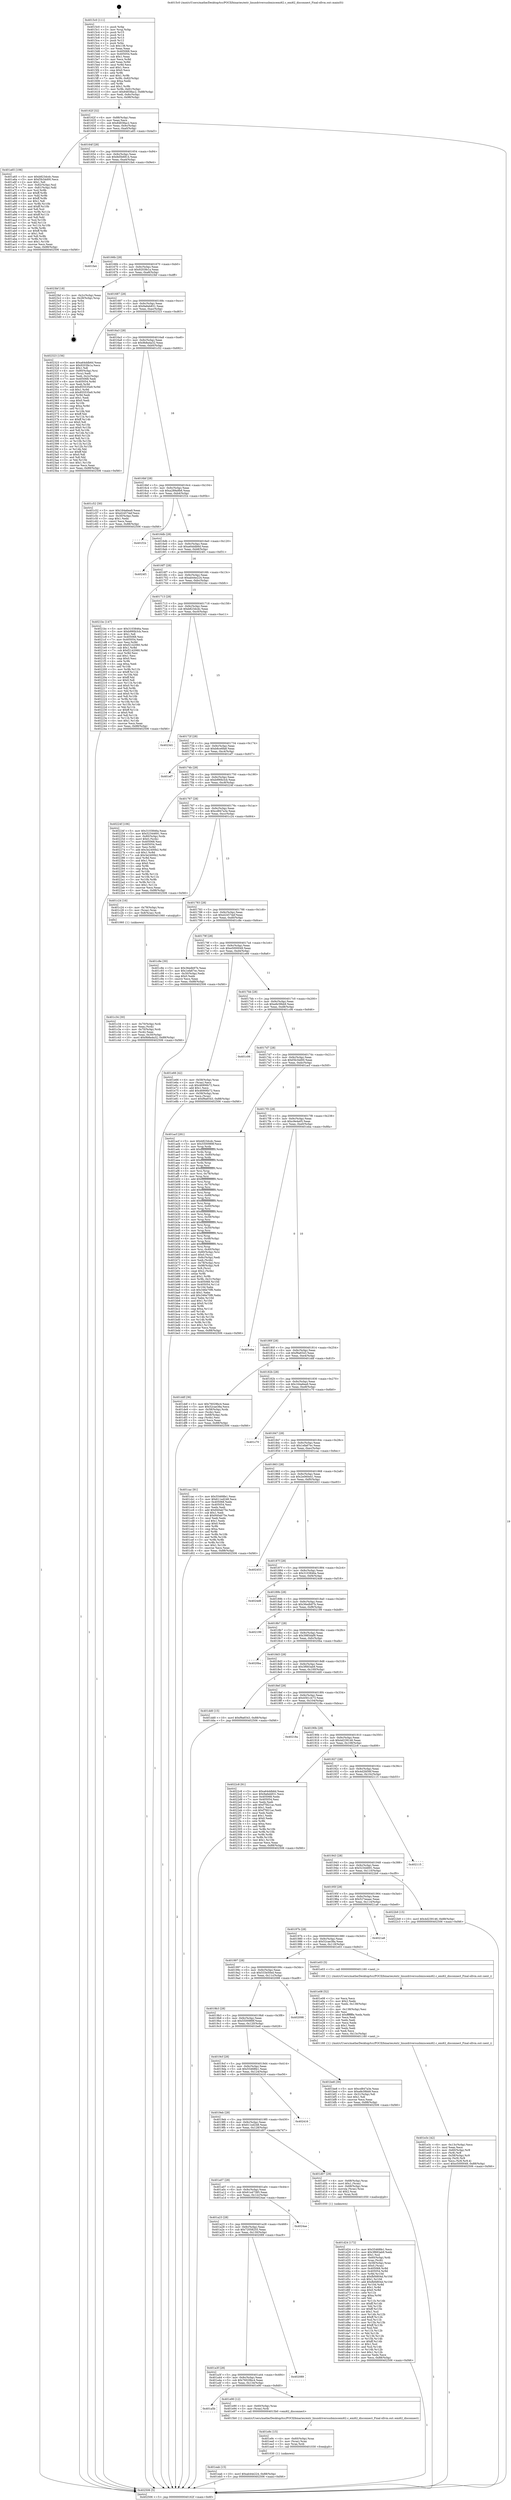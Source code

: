 digraph "0x4015c0" {
  label = "0x4015c0 (/mnt/c/Users/mathe/Desktop/tcc/POCII/binaries/extr_linuxdriversusbmiscemi62.c_emi62_disconnect_Final-ollvm.out::main(0))"
  labelloc = "t"
  node[shape=record]

  Entry [label="",width=0.3,height=0.3,shape=circle,fillcolor=black,style=filled]
  "0x40162f" [label="{
     0x40162f [32]\l
     | [instrs]\l
     &nbsp;&nbsp;0x40162f \<+6\>: mov -0x88(%rbp),%eax\l
     &nbsp;&nbsp;0x401635 \<+2\>: mov %eax,%ecx\l
     &nbsp;&nbsp;0x401637 \<+6\>: sub $0x84838ac2,%ecx\l
     &nbsp;&nbsp;0x40163d \<+6\>: mov %eax,-0x9c(%rbp)\l
     &nbsp;&nbsp;0x401643 \<+6\>: mov %ecx,-0xa0(%rbp)\l
     &nbsp;&nbsp;0x401649 \<+6\>: je 0000000000401a65 \<main+0x4a5\>\l
  }"]
  "0x401a65" [label="{
     0x401a65 [106]\l
     | [instrs]\l
     &nbsp;&nbsp;0x401a65 \<+5\>: mov $0xb823dcdc,%eax\l
     &nbsp;&nbsp;0x401a6a \<+5\>: mov $0xf3b34d00,%ecx\l
     &nbsp;&nbsp;0x401a6f \<+2\>: mov $0x1,%dl\l
     &nbsp;&nbsp;0x401a71 \<+7\>: mov -0x82(%rbp),%sil\l
     &nbsp;&nbsp;0x401a78 \<+7\>: mov -0x81(%rbp),%dil\l
     &nbsp;&nbsp;0x401a7f \<+3\>: mov %sil,%r8b\l
     &nbsp;&nbsp;0x401a82 \<+4\>: xor $0xff,%r8b\l
     &nbsp;&nbsp;0x401a86 \<+3\>: mov %dil,%r9b\l
     &nbsp;&nbsp;0x401a89 \<+4\>: xor $0xff,%r9b\l
     &nbsp;&nbsp;0x401a8d \<+3\>: xor $0x1,%dl\l
     &nbsp;&nbsp;0x401a90 \<+3\>: mov %r8b,%r10b\l
     &nbsp;&nbsp;0x401a93 \<+4\>: and $0xff,%r10b\l
     &nbsp;&nbsp;0x401a97 \<+3\>: and %dl,%sil\l
     &nbsp;&nbsp;0x401a9a \<+3\>: mov %r9b,%r11b\l
     &nbsp;&nbsp;0x401a9d \<+4\>: and $0xff,%r11b\l
     &nbsp;&nbsp;0x401aa1 \<+3\>: and %dl,%dil\l
     &nbsp;&nbsp;0x401aa4 \<+3\>: or %sil,%r10b\l
     &nbsp;&nbsp;0x401aa7 \<+3\>: or %dil,%r11b\l
     &nbsp;&nbsp;0x401aaa \<+3\>: xor %r11b,%r10b\l
     &nbsp;&nbsp;0x401aad \<+3\>: or %r9b,%r8b\l
     &nbsp;&nbsp;0x401ab0 \<+4\>: xor $0xff,%r8b\l
     &nbsp;&nbsp;0x401ab4 \<+3\>: or $0x1,%dl\l
     &nbsp;&nbsp;0x401ab7 \<+3\>: and %dl,%r8b\l
     &nbsp;&nbsp;0x401aba \<+3\>: or %r8b,%r10b\l
     &nbsp;&nbsp;0x401abd \<+4\>: test $0x1,%r10b\l
     &nbsp;&nbsp;0x401ac1 \<+3\>: cmovne %ecx,%eax\l
     &nbsp;&nbsp;0x401ac4 \<+6\>: mov %eax,-0x88(%rbp)\l
     &nbsp;&nbsp;0x401aca \<+5\>: jmp 0000000000402506 \<main+0xf46\>\l
  }"]
  "0x40164f" [label="{
     0x40164f [28]\l
     | [instrs]\l
     &nbsp;&nbsp;0x40164f \<+5\>: jmp 0000000000401654 \<main+0x94\>\l
     &nbsp;&nbsp;0x401654 \<+6\>: mov -0x9c(%rbp),%eax\l
     &nbsp;&nbsp;0x40165a \<+5\>: sub $0x8d5b6814,%eax\l
     &nbsp;&nbsp;0x40165f \<+6\>: mov %eax,-0xa4(%rbp)\l
     &nbsp;&nbsp;0x401665 \<+6\>: je 0000000000401fa4 \<main+0x9e4\>\l
  }"]
  "0x402506" [label="{
     0x402506 [5]\l
     | [instrs]\l
     &nbsp;&nbsp;0x402506 \<+5\>: jmp 000000000040162f \<main+0x6f\>\l
  }"]
  "0x4015c0" [label="{
     0x4015c0 [111]\l
     | [instrs]\l
     &nbsp;&nbsp;0x4015c0 \<+1\>: push %rbp\l
     &nbsp;&nbsp;0x4015c1 \<+3\>: mov %rsp,%rbp\l
     &nbsp;&nbsp;0x4015c4 \<+2\>: push %r15\l
     &nbsp;&nbsp;0x4015c6 \<+2\>: push %r14\l
     &nbsp;&nbsp;0x4015c8 \<+2\>: push %r13\l
     &nbsp;&nbsp;0x4015ca \<+2\>: push %r12\l
     &nbsp;&nbsp;0x4015cc \<+1\>: push %rbx\l
     &nbsp;&nbsp;0x4015cd \<+7\>: sub $0x138,%rsp\l
     &nbsp;&nbsp;0x4015d4 \<+2\>: xor %eax,%eax\l
     &nbsp;&nbsp;0x4015d6 \<+7\>: mov 0x405068,%ecx\l
     &nbsp;&nbsp;0x4015dd \<+7\>: mov 0x405054,%edx\l
     &nbsp;&nbsp;0x4015e4 \<+3\>: sub $0x1,%eax\l
     &nbsp;&nbsp;0x4015e7 \<+3\>: mov %ecx,%r8d\l
     &nbsp;&nbsp;0x4015ea \<+3\>: add %eax,%r8d\l
     &nbsp;&nbsp;0x4015ed \<+4\>: imul %r8d,%ecx\l
     &nbsp;&nbsp;0x4015f1 \<+3\>: and $0x1,%ecx\l
     &nbsp;&nbsp;0x4015f4 \<+3\>: cmp $0x0,%ecx\l
     &nbsp;&nbsp;0x4015f7 \<+4\>: sete %r9b\l
     &nbsp;&nbsp;0x4015fb \<+4\>: and $0x1,%r9b\l
     &nbsp;&nbsp;0x4015ff \<+7\>: mov %r9b,-0x82(%rbp)\l
     &nbsp;&nbsp;0x401606 \<+3\>: cmp $0xa,%edx\l
     &nbsp;&nbsp;0x401609 \<+4\>: setl %r9b\l
     &nbsp;&nbsp;0x40160d \<+4\>: and $0x1,%r9b\l
     &nbsp;&nbsp;0x401611 \<+7\>: mov %r9b,-0x81(%rbp)\l
     &nbsp;&nbsp;0x401618 \<+10\>: movl $0x84838ac2,-0x88(%rbp)\l
     &nbsp;&nbsp;0x401622 \<+6\>: mov %edi,-0x8c(%rbp)\l
     &nbsp;&nbsp;0x401628 \<+7\>: mov %rsi,-0x98(%rbp)\l
  }"]
  Exit [label="",width=0.3,height=0.3,shape=circle,fillcolor=black,style=filled,peripheries=2]
  "0x401fa4" [label="{
     0x401fa4\l
  }", style=dashed]
  "0x40166b" [label="{
     0x40166b [28]\l
     | [instrs]\l
     &nbsp;&nbsp;0x40166b \<+5\>: jmp 0000000000401670 \<main+0xb0\>\l
     &nbsp;&nbsp;0x401670 \<+6\>: mov -0x9c(%rbp),%eax\l
     &nbsp;&nbsp;0x401676 \<+5\>: sub $0x9203fe1a,%eax\l
     &nbsp;&nbsp;0x40167b \<+6\>: mov %eax,-0xa8(%rbp)\l
     &nbsp;&nbsp;0x401681 \<+6\>: je 00000000004023bf \<main+0xdff\>\l
  }"]
  "0x401eab" [label="{
     0x401eab [15]\l
     | [instrs]\l
     &nbsp;&nbsp;0x401eab \<+10\>: movl $0xab44e224,-0x88(%rbp)\l
     &nbsp;&nbsp;0x401eb5 \<+5\>: jmp 0000000000402506 \<main+0xf46\>\l
  }"]
  "0x4023bf" [label="{
     0x4023bf [18]\l
     | [instrs]\l
     &nbsp;&nbsp;0x4023bf \<+3\>: mov -0x2c(%rbp),%eax\l
     &nbsp;&nbsp;0x4023c2 \<+4\>: lea -0x28(%rbp),%rsp\l
     &nbsp;&nbsp;0x4023c6 \<+1\>: pop %rbx\l
     &nbsp;&nbsp;0x4023c7 \<+2\>: pop %r12\l
     &nbsp;&nbsp;0x4023c9 \<+2\>: pop %r13\l
     &nbsp;&nbsp;0x4023cb \<+2\>: pop %r14\l
     &nbsp;&nbsp;0x4023cd \<+2\>: pop %r15\l
     &nbsp;&nbsp;0x4023cf \<+1\>: pop %rbp\l
     &nbsp;&nbsp;0x4023d0 \<+1\>: ret\l
  }"]
  "0x401687" [label="{
     0x401687 [28]\l
     | [instrs]\l
     &nbsp;&nbsp;0x401687 \<+5\>: jmp 000000000040168c \<main+0xcc\>\l
     &nbsp;&nbsp;0x40168c \<+6\>: mov -0x9c(%rbp),%eax\l
     &nbsp;&nbsp;0x401692 \<+5\>: sub $0x9a6eb831,%eax\l
     &nbsp;&nbsp;0x401697 \<+6\>: mov %eax,-0xac(%rbp)\l
     &nbsp;&nbsp;0x40169d \<+6\>: je 0000000000402323 \<main+0xd63\>\l
  }"]
  "0x401e9c" [label="{
     0x401e9c [15]\l
     | [instrs]\l
     &nbsp;&nbsp;0x401e9c \<+4\>: mov -0x60(%rbp),%rax\l
     &nbsp;&nbsp;0x401ea0 \<+3\>: mov (%rax),%rax\l
     &nbsp;&nbsp;0x401ea3 \<+3\>: mov %rax,%rdi\l
     &nbsp;&nbsp;0x401ea6 \<+5\>: call 0000000000401030 \<free@plt\>\l
     | [calls]\l
     &nbsp;&nbsp;0x401030 \{1\} (unknown)\l
  }"]
  "0x402323" [label="{
     0x402323 [156]\l
     | [instrs]\l
     &nbsp;&nbsp;0x402323 \<+5\>: mov $0xa64ddb6d,%eax\l
     &nbsp;&nbsp;0x402328 \<+5\>: mov $0x9203fe1a,%ecx\l
     &nbsp;&nbsp;0x40232d \<+2\>: mov $0x1,%dl\l
     &nbsp;&nbsp;0x40232f \<+4\>: mov -0x80(%rbp),%rsi\l
     &nbsp;&nbsp;0x402333 \<+2\>: mov (%rsi),%edi\l
     &nbsp;&nbsp;0x402335 \<+3\>: mov %edi,-0x2c(%rbp)\l
     &nbsp;&nbsp;0x402338 \<+7\>: mov 0x405068,%edi\l
     &nbsp;&nbsp;0x40233f \<+8\>: mov 0x405054,%r8d\l
     &nbsp;&nbsp;0x402347 \<+3\>: mov %edi,%r9d\l
     &nbsp;&nbsp;0x40234a \<+7\>: add $0x855535e9,%r9d\l
     &nbsp;&nbsp;0x402351 \<+4\>: sub $0x1,%r9d\l
     &nbsp;&nbsp;0x402355 \<+7\>: sub $0x855535e9,%r9d\l
     &nbsp;&nbsp;0x40235c \<+4\>: imul %r9d,%edi\l
     &nbsp;&nbsp;0x402360 \<+3\>: and $0x1,%edi\l
     &nbsp;&nbsp;0x402363 \<+3\>: cmp $0x0,%edi\l
     &nbsp;&nbsp;0x402366 \<+4\>: sete %r10b\l
     &nbsp;&nbsp;0x40236a \<+4\>: cmp $0xa,%r8d\l
     &nbsp;&nbsp;0x40236e \<+4\>: setl %r11b\l
     &nbsp;&nbsp;0x402372 \<+3\>: mov %r10b,%bl\l
     &nbsp;&nbsp;0x402375 \<+3\>: xor $0xff,%bl\l
     &nbsp;&nbsp;0x402378 \<+3\>: mov %r11b,%r14b\l
     &nbsp;&nbsp;0x40237b \<+4\>: xor $0xff,%r14b\l
     &nbsp;&nbsp;0x40237f \<+3\>: xor $0x0,%dl\l
     &nbsp;&nbsp;0x402382 \<+3\>: mov %bl,%r15b\l
     &nbsp;&nbsp;0x402385 \<+4\>: and $0x0,%r15b\l
     &nbsp;&nbsp;0x402389 \<+3\>: and %dl,%r10b\l
     &nbsp;&nbsp;0x40238c \<+3\>: mov %r14b,%r12b\l
     &nbsp;&nbsp;0x40238f \<+4\>: and $0x0,%r12b\l
     &nbsp;&nbsp;0x402393 \<+3\>: and %dl,%r11b\l
     &nbsp;&nbsp;0x402396 \<+3\>: or %r10b,%r15b\l
     &nbsp;&nbsp;0x402399 \<+3\>: or %r11b,%r12b\l
     &nbsp;&nbsp;0x40239c \<+3\>: xor %r12b,%r15b\l
     &nbsp;&nbsp;0x40239f \<+3\>: or %r14b,%bl\l
     &nbsp;&nbsp;0x4023a2 \<+3\>: xor $0xff,%bl\l
     &nbsp;&nbsp;0x4023a5 \<+3\>: or $0x0,%dl\l
     &nbsp;&nbsp;0x4023a8 \<+2\>: and %dl,%bl\l
     &nbsp;&nbsp;0x4023aa \<+3\>: or %bl,%r15b\l
     &nbsp;&nbsp;0x4023ad \<+4\>: test $0x1,%r15b\l
     &nbsp;&nbsp;0x4023b1 \<+3\>: cmovne %ecx,%eax\l
     &nbsp;&nbsp;0x4023b4 \<+6\>: mov %eax,-0x88(%rbp)\l
     &nbsp;&nbsp;0x4023ba \<+5\>: jmp 0000000000402506 \<main+0xf46\>\l
  }"]
  "0x4016a3" [label="{
     0x4016a3 [28]\l
     | [instrs]\l
     &nbsp;&nbsp;0x4016a3 \<+5\>: jmp 00000000004016a8 \<main+0xe8\>\l
     &nbsp;&nbsp;0x4016a8 \<+6\>: mov -0x9c(%rbp),%eax\l
     &nbsp;&nbsp;0x4016ae \<+5\>: sub $0x9b8a4a32,%eax\l
     &nbsp;&nbsp;0x4016b3 \<+6\>: mov %eax,-0xb0(%rbp)\l
     &nbsp;&nbsp;0x4016b9 \<+6\>: je 0000000000401c52 \<main+0x692\>\l
  }"]
  "0x401a5b" [label="{
     0x401a5b\l
  }", style=dashed]
  "0x401c52" [label="{
     0x401c52 [30]\l
     | [instrs]\l
     &nbsp;&nbsp;0x401c52 \<+5\>: mov $0x164a6ea9,%eax\l
     &nbsp;&nbsp;0x401c57 \<+5\>: mov $0xd24574ef,%ecx\l
     &nbsp;&nbsp;0x401c5c \<+3\>: mov -0x30(%rbp),%edx\l
     &nbsp;&nbsp;0x401c5f \<+3\>: cmp $0x1,%edx\l
     &nbsp;&nbsp;0x401c62 \<+3\>: cmovl %ecx,%eax\l
     &nbsp;&nbsp;0x401c65 \<+6\>: mov %eax,-0x88(%rbp)\l
     &nbsp;&nbsp;0x401c6b \<+5\>: jmp 0000000000402506 \<main+0xf46\>\l
  }"]
  "0x4016bf" [label="{
     0x4016bf [28]\l
     | [instrs]\l
     &nbsp;&nbsp;0x4016bf \<+5\>: jmp 00000000004016c4 \<main+0x104\>\l
     &nbsp;&nbsp;0x4016c4 \<+6\>: mov -0x9c(%rbp),%eax\l
     &nbsp;&nbsp;0x4016ca \<+5\>: sub $0xa289a9b6,%eax\l
     &nbsp;&nbsp;0x4016cf \<+6\>: mov %eax,-0xb4(%rbp)\l
     &nbsp;&nbsp;0x4016d5 \<+6\>: je 0000000000401f1b \<main+0x95b\>\l
  }"]
  "0x401e90" [label="{
     0x401e90 [12]\l
     | [instrs]\l
     &nbsp;&nbsp;0x401e90 \<+4\>: mov -0x60(%rbp),%rax\l
     &nbsp;&nbsp;0x401e94 \<+3\>: mov (%rax),%rdi\l
     &nbsp;&nbsp;0x401e97 \<+5\>: call 00000000004015b0 \<emi62_disconnect\>\l
     | [calls]\l
     &nbsp;&nbsp;0x4015b0 \{1\} (/mnt/c/Users/mathe/Desktop/tcc/POCII/binaries/extr_linuxdriversusbmiscemi62.c_emi62_disconnect_Final-ollvm.out::emi62_disconnect)\l
  }"]
  "0x401f1b" [label="{
     0x401f1b\l
  }", style=dashed]
  "0x4016db" [label="{
     0x4016db [28]\l
     | [instrs]\l
     &nbsp;&nbsp;0x4016db \<+5\>: jmp 00000000004016e0 \<main+0x120\>\l
     &nbsp;&nbsp;0x4016e0 \<+6\>: mov -0x9c(%rbp),%eax\l
     &nbsp;&nbsp;0x4016e6 \<+5\>: sub $0xa64ddb6d,%eax\l
     &nbsp;&nbsp;0x4016eb \<+6\>: mov %eax,-0xb8(%rbp)\l
     &nbsp;&nbsp;0x4016f1 \<+6\>: je 00000000004024f1 \<main+0xf31\>\l
  }"]
  "0x401a3f" [label="{
     0x401a3f [28]\l
     | [instrs]\l
     &nbsp;&nbsp;0x401a3f \<+5\>: jmp 0000000000401a44 \<main+0x484\>\l
     &nbsp;&nbsp;0x401a44 \<+6\>: mov -0x9c(%rbp),%eax\l
     &nbsp;&nbsp;0x401a4a \<+5\>: sub $0x76029bc4,%eax\l
     &nbsp;&nbsp;0x401a4f \<+6\>: mov %eax,-0x134(%rbp)\l
     &nbsp;&nbsp;0x401a55 \<+6\>: je 0000000000401e90 \<main+0x8d0\>\l
  }"]
  "0x4024f1" [label="{
     0x4024f1\l
  }", style=dashed]
  "0x4016f7" [label="{
     0x4016f7 [28]\l
     | [instrs]\l
     &nbsp;&nbsp;0x4016f7 \<+5\>: jmp 00000000004016fc \<main+0x13c\>\l
     &nbsp;&nbsp;0x4016fc \<+6\>: mov -0x9c(%rbp),%eax\l
     &nbsp;&nbsp;0x401702 \<+5\>: sub $0xab44e224,%eax\l
     &nbsp;&nbsp;0x401707 \<+6\>: mov %eax,-0xbc(%rbp)\l
     &nbsp;&nbsp;0x40170d \<+6\>: je 00000000004021bc \<main+0xbfc\>\l
  }"]
  "0x402089" [label="{
     0x402089\l
  }", style=dashed]
  "0x4021bc" [label="{
     0x4021bc [147]\l
     | [instrs]\l
     &nbsp;&nbsp;0x4021bc \<+5\>: mov $0x3103846a,%eax\l
     &nbsp;&nbsp;0x4021c1 \<+5\>: mov $0xb990b3cb,%ecx\l
     &nbsp;&nbsp;0x4021c6 \<+2\>: mov $0x1,%dl\l
     &nbsp;&nbsp;0x4021c8 \<+7\>: mov 0x405068,%esi\l
     &nbsp;&nbsp;0x4021cf \<+7\>: mov 0x405054,%edi\l
     &nbsp;&nbsp;0x4021d6 \<+3\>: mov %esi,%r8d\l
     &nbsp;&nbsp;0x4021d9 \<+7\>: add $0xf2142060,%r8d\l
     &nbsp;&nbsp;0x4021e0 \<+4\>: sub $0x1,%r8d\l
     &nbsp;&nbsp;0x4021e4 \<+7\>: sub $0xf2142060,%r8d\l
     &nbsp;&nbsp;0x4021eb \<+4\>: imul %r8d,%esi\l
     &nbsp;&nbsp;0x4021ef \<+3\>: and $0x1,%esi\l
     &nbsp;&nbsp;0x4021f2 \<+3\>: cmp $0x0,%esi\l
     &nbsp;&nbsp;0x4021f5 \<+4\>: sete %r9b\l
     &nbsp;&nbsp;0x4021f9 \<+3\>: cmp $0xa,%edi\l
     &nbsp;&nbsp;0x4021fc \<+4\>: setl %r10b\l
     &nbsp;&nbsp;0x402200 \<+3\>: mov %r9b,%r11b\l
     &nbsp;&nbsp;0x402203 \<+4\>: xor $0xff,%r11b\l
     &nbsp;&nbsp;0x402207 \<+3\>: mov %r10b,%bl\l
     &nbsp;&nbsp;0x40220a \<+3\>: xor $0xff,%bl\l
     &nbsp;&nbsp;0x40220d \<+3\>: xor $0x0,%dl\l
     &nbsp;&nbsp;0x402210 \<+3\>: mov %r11b,%r14b\l
     &nbsp;&nbsp;0x402213 \<+4\>: and $0x0,%r14b\l
     &nbsp;&nbsp;0x402217 \<+3\>: and %dl,%r9b\l
     &nbsp;&nbsp;0x40221a \<+3\>: mov %bl,%r15b\l
     &nbsp;&nbsp;0x40221d \<+4\>: and $0x0,%r15b\l
     &nbsp;&nbsp;0x402221 \<+3\>: and %dl,%r10b\l
     &nbsp;&nbsp;0x402224 \<+3\>: or %r9b,%r14b\l
     &nbsp;&nbsp;0x402227 \<+3\>: or %r10b,%r15b\l
     &nbsp;&nbsp;0x40222a \<+3\>: xor %r15b,%r14b\l
     &nbsp;&nbsp;0x40222d \<+3\>: or %bl,%r11b\l
     &nbsp;&nbsp;0x402230 \<+4\>: xor $0xff,%r11b\l
     &nbsp;&nbsp;0x402234 \<+3\>: or $0x0,%dl\l
     &nbsp;&nbsp;0x402237 \<+3\>: and %dl,%r11b\l
     &nbsp;&nbsp;0x40223a \<+3\>: or %r11b,%r14b\l
     &nbsp;&nbsp;0x40223d \<+4\>: test $0x1,%r14b\l
     &nbsp;&nbsp;0x402241 \<+3\>: cmovne %ecx,%eax\l
     &nbsp;&nbsp;0x402244 \<+6\>: mov %eax,-0x88(%rbp)\l
     &nbsp;&nbsp;0x40224a \<+5\>: jmp 0000000000402506 \<main+0xf46\>\l
  }"]
  "0x401713" [label="{
     0x401713 [28]\l
     | [instrs]\l
     &nbsp;&nbsp;0x401713 \<+5\>: jmp 0000000000401718 \<main+0x158\>\l
     &nbsp;&nbsp;0x401718 \<+6\>: mov -0x9c(%rbp),%eax\l
     &nbsp;&nbsp;0x40171e \<+5\>: sub $0xb823dcdc,%eax\l
     &nbsp;&nbsp;0x401723 \<+6\>: mov %eax,-0xc0(%rbp)\l
     &nbsp;&nbsp;0x401729 \<+6\>: je 00000000004023d1 \<main+0xe11\>\l
  }"]
  "0x401a23" [label="{
     0x401a23 [28]\l
     | [instrs]\l
     &nbsp;&nbsp;0x401a23 \<+5\>: jmp 0000000000401a28 \<main+0x468\>\l
     &nbsp;&nbsp;0x401a28 \<+6\>: mov -0x9c(%rbp),%eax\l
     &nbsp;&nbsp;0x401a2e \<+5\>: sub $0x72058255,%eax\l
     &nbsp;&nbsp;0x401a33 \<+6\>: mov %eax,-0x130(%rbp)\l
     &nbsp;&nbsp;0x401a39 \<+6\>: je 0000000000402089 \<main+0xac9\>\l
  }"]
  "0x4023d1" [label="{
     0x4023d1\l
  }", style=dashed]
  "0x40172f" [label="{
     0x40172f [28]\l
     | [instrs]\l
     &nbsp;&nbsp;0x40172f \<+5\>: jmp 0000000000401734 \<main+0x174\>\l
     &nbsp;&nbsp;0x401734 \<+6\>: mov -0x9c(%rbp),%eax\l
     &nbsp;&nbsp;0x40173a \<+5\>: sub $0xb8ce6fa8,%eax\l
     &nbsp;&nbsp;0x40173f \<+6\>: mov %eax,-0xc4(%rbp)\l
     &nbsp;&nbsp;0x401745 \<+6\>: je 0000000000401ef7 \<main+0x937\>\l
  }"]
  "0x4024ae" [label="{
     0x4024ae\l
  }", style=dashed]
  "0x401ef7" [label="{
     0x401ef7\l
  }", style=dashed]
  "0x40174b" [label="{
     0x40174b [28]\l
     | [instrs]\l
     &nbsp;&nbsp;0x40174b \<+5\>: jmp 0000000000401750 \<main+0x190\>\l
     &nbsp;&nbsp;0x401750 \<+6\>: mov -0x9c(%rbp),%eax\l
     &nbsp;&nbsp;0x401756 \<+5\>: sub $0xb990b3cb,%eax\l
     &nbsp;&nbsp;0x40175b \<+6\>: mov %eax,-0xc8(%rbp)\l
     &nbsp;&nbsp;0x401761 \<+6\>: je 000000000040224f \<main+0xc8f\>\l
  }"]
  "0x401e3c" [label="{
     0x401e3c [42]\l
     | [instrs]\l
     &nbsp;&nbsp;0x401e3c \<+6\>: mov -0x13c(%rbp),%ecx\l
     &nbsp;&nbsp;0x401e42 \<+3\>: imul %eax,%ecx\l
     &nbsp;&nbsp;0x401e45 \<+4\>: mov -0x60(%rbp),%r8\l
     &nbsp;&nbsp;0x401e49 \<+3\>: mov (%r8),%r8\l
     &nbsp;&nbsp;0x401e4c \<+4\>: mov -0x58(%rbp),%r9\l
     &nbsp;&nbsp;0x401e50 \<+3\>: movslq (%r9),%r9\l
     &nbsp;&nbsp;0x401e53 \<+4\>: mov %ecx,(%r8,%r9,4)\l
     &nbsp;&nbsp;0x401e57 \<+10\>: movl $0xe5000049,-0x88(%rbp)\l
     &nbsp;&nbsp;0x401e61 \<+5\>: jmp 0000000000402506 \<main+0xf46\>\l
  }"]
  "0x40224f" [label="{
     0x40224f [106]\l
     | [instrs]\l
     &nbsp;&nbsp;0x40224f \<+5\>: mov $0x3103846a,%eax\l
     &nbsp;&nbsp;0x402254 \<+5\>: mov $0x52344691,%ecx\l
     &nbsp;&nbsp;0x402259 \<+4\>: mov -0x80(%rbp),%rdx\l
     &nbsp;&nbsp;0x40225d \<+6\>: movl $0x0,(%rdx)\l
     &nbsp;&nbsp;0x402263 \<+7\>: mov 0x405068,%esi\l
     &nbsp;&nbsp;0x40226a \<+7\>: mov 0x405054,%edi\l
     &nbsp;&nbsp;0x402271 \<+3\>: mov %esi,%r8d\l
     &nbsp;&nbsp;0x402274 \<+7\>: add $0x3e2400b2,%r8d\l
     &nbsp;&nbsp;0x40227b \<+4\>: sub $0x1,%r8d\l
     &nbsp;&nbsp;0x40227f \<+7\>: sub $0x3e2400b2,%r8d\l
     &nbsp;&nbsp;0x402286 \<+4\>: imul %r8d,%esi\l
     &nbsp;&nbsp;0x40228a \<+3\>: and $0x1,%esi\l
     &nbsp;&nbsp;0x40228d \<+3\>: cmp $0x0,%esi\l
     &nbsp;&nbsp;0x402290 \<+4\>: sete %r9b\l
     &nbsp;&nbsp;0x402294 \<+3\>: cmp $0xa,%edi\l
     &nbsp;&nbsp;0x402297 \<+4\>: setl %r10b\l
     &nbsp;&nbsp;0x40229b \<+3\>: mov %r9b,%r11b\l
     &nbsp;&nbsp;0x40229e \<+3\>: and %r10b,%r11b\l
     &nbsp;&nbsp;0x4022a1 \<+3\>: xor %r10b,%r9b\l
     &nbsp;&nbsp;0x4022a4 \<+3\>: or %r9b,%r11b\l
     &nbsp;&nbsp;0x4022a7 \<+4\>: test $0x1,%r11b\l
     &nbsp;&nbsp;0x4022ab \<+3\>: cmovne %ecx,%eax\l
     &nbsp;&nbsp;0x4022ae \<+6\>: mov %eax,-0x88(%rbp)\l
     &nbsp;&nbsp;0x4022b4 \<+5\>: jmp 0000000000402506 \<main+0xf46\>\l
  }"]
  "0x401767" [label="{
     0x401767 [28]\l
     | [instrs]\l
     &nbsp;&nbsp;0x401767 \<+5\>: jmp 000000000040176c \<main+0x1ac\>\l
     &nbsp;&nbsp;0x40176c \<+6\>: mov -0x9c(%rbp),%eax\l
     &nbsp;&nbsp;0x401772 \<+5\>: sub $0xcd847a3e,%eax\l
     &nbsp;&nbsp;0x401777 \<+6\>: mov %eax,-0xcc(%rbp)\l
     &nbsp;&nbsp;0x40177d \<+6\>: je 0000000000401c24 \<main+0x664\>\l
  }"]
  "0x401e08" [label="{
     0x401e08 [52]\l
     | [instrs]\l
     &nbsp;&nbsp;0x401e08 \<+2\>: xor %ecx,%ecx\l
     &nbsp;&nbsp;0x401e0a \<+5\>: mov $0x2,%edx\l
     &nbsp;&nbsp;0x401e0f \<+6\>: mov %edx,-0x138(%rbp)\l
     &nbsp;&nbsp;0x401e15 \<+1\>: cltd\l
     &nbsp;&nbsp;0x401e16 \<+6\>: mov -0x138(%rbp),%esi\l
     &nbsp;&nbsp;0x401e1c \<+2\>: idiv %esi\l
     &nbsp;&nbsp;0x401e1e \<+6\>: imul $0xfffffffe,%edx,%edx\l
     &nbsp;&nbsp;0x401e24 \<+2\>: mov %ecx,%edi\l
     &nbsp;&nbsp;0x401e26 \<+2\>: sub %edx,%edi\l
     &nbsp;&nbsp;0x401e28 \<+2\>: mov %ecx,%edx\l
     &nbsp;&nbsp;0x401e2a \<+3\>: sub $0x1,%edx\l
     &nbsp;&nbsp;0x401e2d \<+2\>: add %edx,%edi\l
     &nbsp;&nbsp;0x401e2f \<+2\>: sub %edi,%ecx\l
     &nbsp;&nbsp;0x401e31 \<+6\>: mov %ecx,-0x13c(%rbp)\l
     &nbsp;&nbsp;0x401e37 \<+5\>: call 0000000000401160 \<next_i\>\l
     | [calls]\l
     &nbsp;&nbsp;0x401160 \{1\} (/mnt/c/Users/mathe/Desktop/tcc/POCII/binaries/extr_linuxdriversusbmiscemi62.c_emi62_disconnect_Final-ollvm.out::next_i)\l
  }"]
  "0x401c24" [label="{
     0x401c24 [16]\l
     | [instrs]\l
     &nbsp;&nbsp;0x401c24 \<+4\>: mov -0x78(%rbp),%rax\l
     &nbsp;&nbsp;0x401c28 \<+3\>: mov (%rax),%rax\l
     &nbsp;&nbsp;0x401c2b \<+4\>: mov 0x8(%rax),%rdi\l
     &nbsp;&nbsp;0x401c2f \<+5\>: call 0000000000401060 \<atoi@plt\>\l
     | [calls]\l
     &nbsp;&nbsp;0x401060 \{1\} (unknown)\l
  }"]
  "0x401783" [label="{
     0x401783 [28]\l
     | [instrs]\l
     &nbsp;&nbsp;0x401783 \<+5\>: jmp 0000000000401788 \<main+0x1c8\>\l
     &nbsp;&nbsp;0x401788 \<+6\>: mov -0x9c(%rbp),%eax\l
     &nbsp;&nbsp;0x40178e \<+5\>: sub $0xd24574ef,%eax\l
     &nbsp;&nbsp;0x401793 \<+6\>: mov %eax,-0xd0(%rbp)\l
     &nbsp;&nbsp;0x401799 \<+6\>: je 0000000000401c8e \<main+0x6ce\>\l
  }"]
  "0x401d24" [label="{
     0x401d24 [172]\l
     | [instrs]\l
     &nbsp;&nbsp;0x401d24 \<+5\>: mov $0x55468fe1,%ecx\l
     &nbsp;&nbsp;0x401d29 \<+5\>: mov $0x3f683ab9,%edx\l
     &nbsp;&nbsp;0x401d2e \<+3\>: mov $0x1,%sil\l
     &nbsp;&nbsp;0x401d31 \<+4\>: mov -0x60(%rbp),%rdi\l
     &nbsp;&nbsp;0x401d35 \<+3\>: mov %rax,(%rdi)\l
     &nbsp;&nbsp;0x401d38 \<+4\>: mov -0x58(%rbp),%rax\l
     &nbsp;&nbsp;0x401d3c \<+6\>: movl $0x0,(%rax)\l
     &nbsp;&nbsp;0x401d42 \<+8\>: mov 0x405068,%r8d\l
     &nbsp;&nbsp;0x401d4a \<+8\>: mov 0x405054,%r9d\l
     &nbsp;&nbsp;0x401d52 \<+3\>: mov %r8d,%r10d\l
     &nbsp;&nbsp;0x401d55 \<+7\>: sub $0xfbf4804d,%r10d\l
     &nbsp;&nbsp;0x401d5c \<+4\>: sub $0x1,%r10d\l
     &nbsp;&nbsp;0x401d60 \<+7\>: add $0xfbf4804d,%r10d\l
     &nbsp;&nbsp;0x401d67 \<+4\>: imul %r10d,%r8d\l
     &nbsp;&nbsp;0x401d6b \<+4\>: and $0x1,%r8d\l
     &nbsp;&nbsp;0x401d6f \<+4\>: cmp $0x0,%r8d\l
     &nbsp;&nbsp;0x401d73 \<+4\>: sete %r11b\l
     &nbsp;&nbsp;0x401d77 \<+4\>: cmp $0xa,%r9d\l
     &nbsp;&nbsp;0x401d7b \<+3\>: setl %bl\l
     &nbsp;&nbsp;0x401d7e \<+3\>: mov %r11b,%r14b\l
     &nbsp;&nbsp;0x401d81 \<+4\>: xor $0xff,%r14b\l
     &nbsp;&nbsp;0x401d85 \<+3\>: mov %bl,%r15b\l
     &nbsp;&nbsp;0x401d88 \<+4\>: xor $0xff,%r15b\l
     &nbsp;&nbsp;0x401d8c \<+4\>: xor $0x1,%sil\l
     &nbsp;&nbsp;0x401d90 \<+3\>: mov %r14b,%r12b\l
     &nbsp;&nbsp;0x401d93 \<+4\>: and $0xff,%r12b\l
     &nbsp;&nbsp;0x401d97 \<+3\>: and %sil,%r11b\l
     &nbsp;&nbsp;0x401d9a \<+3\>: mov %r15b,%r13b\l
     &nbsp;&nbsp;0x401d9d \<+4\>: and $0xff,%r13b\l
     &nbsp;&nbsp;0x401da1 \<+3\>: and %sil,%bl\l
     &nbsp;&nbsp;0x401da4 \<+3\>: or %r11b,%r12b\l
     &nbsp;&nbsp;0x401da7 \<+3\>: or %bl,%r13b\l
     &nbsp;&nbsp;0x401daa \<+3\>: xor %r13b,%r12b\l
     &nbsp;&nbsp;0x401dad \<+3\>: or %r15b,%r14b\l
     &nbsp;&nbsp;0x401db0 \<+4\>: xor $0xff,%r14b\l
     &nbsp;&nbsp;0x401db4 \<+4\>: or $0x1,%sil\l
     &nbsp;&nbsp;0x401db8 \<+3\>: and %sil,%r14b\l
     &nbsp;&nbsp;0x401dbb \<+3\>: or %r14b,%r12b\l
     &nbsp;&nbsp;0x401dbe \<+4\>: test $0x1,%r12b\l
     &nbsp;&nbsp;0x401dc2 \<+3\>: cmovne %edx,%ecx\l
     &nbsp;&nbsp;0x401dc5 \<+6\>: mov %ecx,-0x88(%rbp)\l
     &nbsp;&nbsp;0x401dcb \<+5\>: jmp 0000000000402506 \<main+0xf46\>\l
  }"]
  "0x401c8e" [label="{
     0x401c8e [30]\l
     | [instrs]\l
     &nbsp;&nbsp;0x401c8e \<+5\>: mov $0x36edb97b,%eax\l
     &nbsp;&nbsp;0x401c93 \<+5\>: mov $0x1efa67ec,%ecx\l
     &nbsp;&nbsp;0x401c98 \<+3\>: mov -0x30(%rbp),%edx\l
     &nbsp;&nbsp;0x401c9b \<+3\>: cmp $0x0,%edx\l
     &nbsp;&nbsp;0x401c9e \<+3\>: cmove %ecx,%eax\l
     &nbsp;&nbsp;0x401ca1 \<+6\>: mov %eax,-0x88(%rbp)\l
     &nbsp;&nbsp;0x401ca7 \<+5\>: jmp 0000000000402506 \<main+0xf46\>\l
  }"]
  "0x40179f" [label="{
     0x40179f [28]\l
     | [instrs]\l
     &nbsp;&nbsp;0x40179f \<+5\>: jmp 00000000004017a4 \<main+0x1e4\>\l
     &nbsp;&nbsp;0x4017a4 \<+6\>: mov -0x9c(%rbp),%eax\l
     &nbsp;&nbsp;0x4017aa \<+5\>: sub $0xe5000049,%eax\l
     &nbsp;&nbsp;0x4017af \<+6\>: mov %eax,-0xd4(%rbp)\l
     &nbsp;&nbsp;0x4017b5 \<+6\>: je 0000000000401e66 \<main+0x8a6\>\l
  }"]
  "0x401a07" [label="{
     0x401a07 [28]\l
     | [instrs]\l
     &nbsp;&nbsp;0x401a07 \<+5\>: jmp 0000000000401a0c \<main+0x44c\>\l
     &nbsp;&nbsp;0x401a0c \<+6\>: mov -0x9c(%rbp),%eax\l
     &nbsp;&nbsp;0x401a12 \<+5\>: sub $0x61a47385,%eax\l
     &nbsp;&nbsp;0x401a17 \<+6\>: mov %eax,-0x12c(%rbp)\l
     &nbsp;&nbsp;0x401a1d \<+6\>: je 00000000004024ae \<main+0xeee\>\l
  }"]
  "0x401e66" [label="{
     0x401e66 [42]\l
     | [instrs]\l
     &nbsp;&nbsp;0x401e66 \<+4\>: mov -0x58(%rbp),%rax\l
     &nbsp;&nbsp;0x401e6a \<+2\>: mov (%rax),%ecx\l
     &nbsp;&nbsp;0x401e6c \<+6\>: sub $0x46906b72,%ecx\l
     &nbsp;&nbsp;0x401e72 \<+3\>: add $0x1,%ecx\l
     &nbsp;&nbsp;0x401e75 \<+6\>: add $0x46906b72,%ecx\l
     &nbsp;&nbsp;0x401e7b \<+4\>: mov -0x58(%rbp),%rax\l
     &nbsp;&nbsp;0x401e7f \<+2\>: mov %ecx,(%rax)\l
     &nbsp;&nbsp;0x401e81 \<+10\>: movl $0xf9a6543,-0x88(%rbp)\l
     &nbsp;&nbsp;0x401e8b \<+5\>: jmp 0000000000402506 \<main+0xf46\>\l
  }"]
  "0x4017bb" [label="{
     0x4017bb [28]\l
     | [instrs]\l
     &nbsp;&nbsp;0x4017bb \<+5\>: jmp 00000000004017c0 \<main+0x200\>\l
     &nbsp;&nbsp;0x4017c0 \<+6\>: mov -0x9c(%rbp),%eax\l
     &nbsp;&nbsp;0x4017c6 \<+5\>: sub $0xefe39bb9,%eax\l
     &nbsp;&nbsp;0x4017cb \<+6\>: mov %eax,-0xd8(%rbp)\l
     &nbsp;&nbsp;0x4017d1 \<+6\>: je 0000000000401c06 \<main+0x646\>\l
  }"]
  "0x401d07" [label="{
     0x401d07 [29]\l
     | [instrs]\l
     &nbsp;&nbsp;0x401d07 \<+4\>: mov -0x68(%rbp),%rax\l
     &nbsp;&nbsp;0x401d0b \<+6\>: movl $0x1,(%rax)\l
     &nbsp;&nbsp;0x401d11 \<+4\>: mov -0x68(%rbp),%rax\l
     &nbsp;&nbsp;0x401d15 \<+3\>: movslq (%rax),%rax\l
     &nbsp;&nbsp;0x401d18 \<+4\>: shl $0x2,%rax\l
     &nbsp;&nbsp;0x401d1c \<+3\>: mov %rax,%rdi\l
     &nbsp;&nbsp;0x401d1f \<+5\>: call 0000000000401050 \<malloc@plt\>\l
     | [calls]\l
     &nbsp;&nbsp;0x401050 \{1\} (unknown)\l
  }"]
  "0x401c06" [label="{
     0x401c06\l
  }", style=dashed]
  "0x4017d7" [label="{
     0x4017d7 [28]\l
     | [instrs]\l
     &nbsp;&nbsp;0x4017d7 \<+5\>: jmp 00000000004017dc \<main+0x21c\>\l
     &nbsp;&nbsp;0x4017dc \<+6\>: mov -0x9c(%rbp),%eax\l
     &nbsp;&nbsp;0x4017e2 \<+5\>: sub $0xf3b34d00,%eax\l
     &nbsp;&nbsp;0x4017e7 \<+6\>: mov %eax,-0xdc(%rbp)\l
     &nbsp;&nbsp;0x4017ed \<+6\>: je 0000000000401acf \<main+0x50f\>\l
  }"]
  "0x4019eb" [label="{
     0x4019eb [28]\l
     | [instrs]\l
     &nbsp;&nbsp;0x4019eb \<+5\>: jmp 00000000004019f0 \<main+0x430\>\l
     &nbsp;&nbsp;0x4019f0 \<+6\>: mov -0x9c(%rbp),%eax\l
     &nbsp;&nbsp;0x4019f6 \<+5\>: sub $0x611ed248,%eax\l
     &nbsp;&nbsp;0x4019fb \<+6\>: mov %eax,-0x128(%rbp)\l
     &nbsp;&nbsp;0x401a01 \<+6\>: je 0000000000401d07 \<main+0x747\>\l
  }"]
  "0x401acf" [label="{
     0x401acf [281]\l
     | [instrs]\l
     &nbsp;&nbsp;0x401acf \<+5\>: mov $0xb823dcdc,%eax\l
     &nbsp;&nbsp;0x401ad4 \<+5\>: mov $0x5500989f,%ecx\l
     &nbsp;&nbsp;0x401ad9 \<+3\>: mov %rsp,%rdx\l
     &nbsp;&nbsp;0x401adc \<+4\>: add $0xfffffffffffffff0,%rdx\l
     &nbsp;&nbsp;0x401ae0 \<+3\>: mov %rdx,%rsp\l
     &nbsp;&nbsp;0x401ae3 \<+4\>: mov %rdx,-0x80(%rbp)\l
     &nbsp;&nbsp;0x401ae7 \<+3\>: mov %rsp,%rdx\l
     &nbsp;&nbsp;0x401aea \<+4\>: add $0xfffffffffffffff0,%rdx\l
     &nbsp;&nbsp;0x401aee \<+3\>: mov %rdx,%rsp\l
     &nbsp;&nbsp;0x401af1 \<+3\>: mov %rsp,%rsi\l
     &nbsp;&nbsp;0x401af4 \<+4\>: add $0xfffffffffffffff0,%rsi\l
     &nbsp;&nbsp;0x401af8 \<+3\>: mov %rsi,%rsp\l
     &nbsp;&nbsp;0x401afb \<+4\>: mov %rsi,-0x78(%rbp)\l
     &nbsp;&nbsp;0x401aff \<+3\>: mov %rsp,%rsi\l
     &nbsp;&nbsp;0x401b02 \<+4\>: add $0xfffffffffffffff0,%rsi\l
     &nbsp;&nbsp;0x401b06 \<+3\>: mov %rsi,%rsp\l
     &nbsp;&nbsp;0x401b09 \<+4\>: mov %rsi,-0x70(%rbp)\l
     &nbsp;&nbsp;0x401b0d \<+3\>: mov %rsp,%rsi\l
     &nbsp;&nbsp;0x401b10 \<+4\>: add $0xfffffffffffffff0,%rsi\l
     &nbsp;&nbsp;0x401b14 \<+3\>: mov %rsi,%rsp\l
     &nbsp;&nbsp;0x401b17 \<+4\>: mov %rsi,-0x68(%rbp)\l
     &nbsp;&nbsp;0x401b1b \<+3\>: mov %rsp,%rsi\l
     &nbsp;&nbsp;0x401b1e \<+4\>: add $0xfffffffffffffff0,%rsi\l
     &nbsp;&nbsp;0x401b22 \<+3\>: mov %rsi,%rsp\l
     &nbsp;&nbsp;0x401b25 \<+4\>: mov %rsi,-0x60(%rbp)\l
     &nbsp;&nbsp;0x401b29 \<+3\>: mov %rsp,%rsi\l
     &nbsp;&nbsp;0x401b2c \<+4\>: add $0xfffffffffffffff0,%rsi\l
     &nbsp;&nbsp;0x401b30 \<+3\>: mov %rsi,%rsp\l
     &nbsp;&nbsp;0x401b33 \<+4\>: mov %rsi,-0x58(%rbp)\l
     &nbsp;&nbsp;0x401b37 \<+3\>: mov %rsp,%rsi\l
     &nbsp;&nbsp;0x401b3a \<+4\>: add $0xfffffffffffffff0,%rsi\l
     &nbsp;&nbsp;0x401b3e \<+3\>: mov %rsi,%rsp\l
     &nbsp;&nbsp;0x401b41 \<+4\>: mov %rsi,-0x50(%rbp)\l
     &nbsp;&nbsp;0x401b45 \<+3\>: mov %rsp,%rsi\l
     &nbsp;&nbsp;0x401b48 \<+4\>: add $0xfffffffffffffff0,%rsi\l
     &nbsp;&nbsp;0x401b4c \<+3\>: mov %rsi,%rsp\l
     &nbsp;&nbsp;0x401b4f \<+4\>: mov %rsi,-0x48(%rbp)\l
     &nbsp;&nbsp;0x401b53 \<+3\>: mov %rsp,%rsi\l
     &nbsp;&nbsp;0x401b56 \<+4\>: add $0xfffffffffffffff0,%rsi\l
     &nbsp;&nbsp;0x401b5a \<+3\>: mov %rsi,%rsp\l
     &nbsp;&nbsp;0x401b5d \<+4\>: mov %rsi,-0x40(%rbp)\l
     &nbsp;&nbsp;0x401b61 \<+4\>: mov -0x80(%rbp),%rsi\l
     &nbsp;&nbsp;0x401b65 \<+6\>: movl $0x0,(%rsi)\l
     &nbsp;&nbsp;0x401b6b \<+6\>: mov -0x8c(%rbp),%edi\l
     &nbsp;&nbsp;0x401b71 \<+2\>: mov %edi,(%rdx)\l
     &nbsp;&nbsp;0x401b73 \<+4\>: mov -0x78(%rbp),%rsi\l
     &nbsp;&nbsp;0x401b77 \<+7\>: mov -0x98(%rbp),%r8\l
     &nbsp;&nbsp;0x401b7e \<+3\>: mov %r8,(%rsi)\l
     &nbsp;&nbsp;0x401b81 \<+3\>: cmpl $0x2,(%rdx)\l
     &nbsp;&nbsp;0x401b84 \<+4\>: setne %r9b\l
     &nbsp;&nbsp;0x401b88 \<+4\>: and $0x1,%r9b\l
     &nbsp;&nbsp;0x401b8c \<+4\>: mov %r9b,-0x31(%rbp)\l
     &nbsp;&nbsp;0x401b90 \<+8\>: mov 0x405068,%r10d\l
     &nbsp;&nbsp;0x401b98 \<+8\>: mov 0x405054,%r11d\l
     &nbsp;&nbsp;0x401ba0 \<+3\>: mov %r10d,%ebx\l
     &nbsp;&nbsp;0x401ba3 \<+6\>: sub $0x346e70f6,%ebx\l
     &nbsp;&nbsp;0x401ba9 \<+3\>: sub $0x1,%ebx\l
     &nbsp;&nbsp;0x401bac \<+6\>: add $0x346e70f6,%ebx\l
     &nbsp;&nbsp;0x401bb2 \<+4\>: imul %ebx,%r10d\l
     &nbsp;&nbsp;0x401bb6 \<+4\>: and $0x1,%r10d\l
     &nbsp;&nbsp;0x401bba \<+4\>: cmp $0x0,%r10d\l
     &nbsp;&nbsp;0x401bbe \<+4\>: sete %r9b\l
     &nbsp;&nbsp;0x401bc2 \<+4\>: cmp $0xa,%r11d\l
     &nbsp;&nbsp;0x401bc6 \<+4\>: setl %r14b\l
     &nbsp;&nbsp;0x401bca \<+3\>: mov %r9b,%r15b\l
     &nbsp;&nbsp;0x401bcd \<+3\>: and %r14b,%r15b\l
     &nbsp;&nbsp;0x401bd0 \<+3\>: xor %r14b,%r9b\l
     &nbsp;&nbsp;0x401bd3 \<+3\>: or %r9b,%r15b\l
     &nbsp;&nbsp;0x401bd6 \<+4\>: test $0x1,%r15b\l
     &nbsp;&nbsp;0x401bda \<+3\>: cmovne %ecx,%eax\l
     &nbsp;&nbsp;0x401bdd \<+6\>: mov %eax,-0x88(%rbp)\l
     &nbsp;&nbsp;0x401be3 \<+5\>: jmp 0000000000402506 \<main+0xf46\>\l
  }"]
  "0x4017f3" [label="{
     0x4017f3 [28]\l
     | [instrs]\l
     &nbsp;&nbsp;0x4017f3 \<+5\>: jmp 00000000004017f8 \<main+0x238\>\l
     &nbsp;&nbsp;0x4017f8 \<+6\>: mov -0x9c(%rbp),%eax\l
     &nbsp;&nbsp;0x4017fe \<+5\>: sub $0xc9e4a05,%eax\l
     &nbsp;&nbsp;0x401803 \<+6\>: mov %eax,-0xe0(%rbp)\l
     &nbsp;&nbsp;0x401809 \<+6\>: je 0000000000401eba \<main+0x8fa\>\l
  }"]
  "0x402416" [label="{
     0x402416\l
  }", style=dashed]
  "0x401c34" [label="{
     0x401c34 [30]\l
     | [instrs]\l
     &nbsp;&nbsp;0x401c34 \<+4\>: mov -0x70(%rbp),%rdi\l
     &nbsp;&nbsp;0x401c38 \<+2\>: mov %eax,(%rdi)\l
     &nbsp;&nbsp;0x401c3a \<+4\>: mov -0x70(%rbp),%rdi\l
     &nbsp;&nbsp;0x401c3e \<+2\>: mov (%rdi),%eax\l
     &nbsp;&nbsp;0x401c40 \<+3\>: mov %eax,-0x30(%rbp)\l
     &nbsp;&nbsp;0x401c43 \<+10\>: movl $0x9b8a4a32,-0x88(%rbp)\l
     &nbsp;&nbsp;0x401c4d \<+5\>: jmp 0000000000402506 \<main+0xf46\>\l
  }"]
  "0x401eba" [label="{
     0x401eba\l
  }", style=dashed]
  "0x40180f" [label="{
     0x40180f [28]\l
     | [instrs]\l
     &nbsp;&nbsp;0x40180f \<+5\>: jmp 0000000000401814 \<main+0x254\>\l
     &nbsp;&nbsp;0x401814 \<+6\>: mov -0x9c(%rbp),%eax\l
     &nbsp;&nbsp;0x40181a \<+5\>: sub $0xf9a6543,%eax\l
     &nbsp;&nbsp;0x40181f \<+6\>: mov %eax,-0xe4(%rbp)\l
     &nbsp;&nbsp;0x401825 \<+6\>: je 0000000000401ddf \<main+0x81f\>\l
  }"]
  "0x4019cf" [label="{
     0x4019cf [28]\l
     | [instrs]\l
     &nbsp;&nbsp;0x4019cf \<+5\>: jmp 00000000004019d4 \<main+0x414\>\l
     &nbsp;&nbsp;0x4019d4 \<+6\>: mov -0x9c(%rbp),%eax\l
     &nbsp;&nbsp;0x4019da \<+5\>: sub $0x55468fe1,%eax\l
     &nbsp;&nbsp;0x4019df \<+6\>: mov %eax,-0x124(%rbp)\l
     &nbsp;&nbsp;0x4019e5 \<+6\>: je 0000000000402416 \<main+0xe56\>\l
  }"]
  "0x401ddf" [label="{
     0x401ddf [36]\l
     | [instrs]\l
     &nbsp;&nbsp;0x401ddf \<+5\>: mov $0x76029bc4,%eax\l
     &nbsp;&nbsp;0x401de4 \<+5\>: mov $0x52cae38a,%ecx\l
     &nbsp;&nbsp;0x401de9 \<+4\>: mov -0x58(%rbp),%rdx\l
     &nbsp;&nbsp;0x401ded \<+2\>: mov (%rdx),%esi\l
     &nbsp;&nbsp;0x401def \<+4\>: mov -0x68(%rbp),%rdx\l
     &nbsp;&nbsp;0x401df3 \<+2\>: cmp (%rdx),%esi\l
     &nbsp;&nbsp;0x401df5 \<+3\>: cmovl %ecx,%eax\l
     &nbsp;&nbsp;0x401df8 \<+6\>: mov %eax,-0x88(%rbp)\l
     &nbsp;&nbsp;0x401dfe \<+5\>: jmp 0000000000402506 \<main+0xf46\>\l
  }"]
  "0x40182b" [label="{
     0x40182b [28]\l
     | [instrs]\l
     &nbsp;&nbsp;0x40182b \<+5\>: jmp 0000000000401830 \<main+0x270\>\l
     &nbsp;&nbsp;0x401830 \<+6\>: mov -0x9c(%rbp),%eax\l
     &nbsp;&nbsp;0x401836 \<+5\>: sub $0x164a6ea9,%eax\l
     &nbsp;&nbsp;0x40183b \<+6\>: mov %eax,-0xe8(%rbp)\l
     &nbsp;&nbsp;0x401841 \<+6\>: je 0000000000401c70 \<main+0x6b0\>\l
  }"]
  "0x401be8" [label="{
     0x401be8 [30]\l
     | [instrs]\l
     &nbsp;&nbsp;0x401be8 \<+5\>: mov $0xcd847a3e,%eax\l
     &nbsp;&nbsp;0x401bed \<+5\>: mov $0xefe39bb9,%ecx\l
     &nbsp;&nbsp;0x401bf2 \<+3\>: mov -0x31(%rbp),%dl\l
     &nbsp;&nbsp;0x401bf5 \<+3\>: test $0x1,%dl\l
     &nbsp;&nbsp;0x401bf8 \<+3\>: cmovne %ecx,%eax\l
     &nbsp;&nbsp;0x401bfb \<+6\>: mov %eax,-0x88(%rbp)\l
     &nbsp;&nbsp;0x401c01 \<+5\>: jmp 0000000000402506 \<main+0xf46\>\l
  }"]
  "0x401c70" [label="{
     0x401c70\l
  }", style=dashed]
  "0x401847" [label="{
     0x401847 [28]\l
     | [instrs]\l
     &nbsp;&nbsp;0x401847 \<+5\>: jmp 000000000040184c \<main+0x28c\>\l
     &nbsp;&nbsp;0x40184c \<+6\>: mov -0x9c(%rbp),%eax\l
     &nbsp;&nbsp;0x401852 \<+5\>: sub $0x1efa67ec,%eax\l
     &nbsp;&nbsp;0x401857 \<+6\>: mov %eax,-0xec(%rbp)\l
     &nbsp;&nbsp;0x40185d \<+6\>: je 0000000000401cac \<main+0x6ec\>\l
  }"]
  "0x4019b3" [label="{
     0x4019b3 [28]\l
     | [instrs]\l
     &nbsp;&nbsp;0x4019b3 \<+5\>: jmp 00000000004019b8 \<main+0x3f8\>\l
     &nbsp;&nbsp;0x4019b8 \<+6\>: mov -0x9c(%rbp),%eax\l
     &nbsp;&nbsp;0x4019be \<+5\>: sub $0x5500989f,%eax\l
     &nbsp;&nbsp;0x4019c3 \<+6\>: mov %eax,-0x120(%rbp)\l
     &nbsp;&nbsp;0x4019c9 \<+6\>: je 0000000000401be8 \<main+0x628\>\l
  }"]
  "0x401cac" [label="{
     0x401cac [91]\l
     | [instrs]\l
     &nbsp;&nbsp;0x401cac \<+5\>: mov $0x55468fe1,%eax\l
     &nbsp;&nbsp;0x401cb1 \<+5\>: mov $0x611ed248,%ecx\l
     &nbsp;&nbsp;0x401cb6 \<+7\>: mov 0x405068,%edx\l
     &nbsp;&nbsp;0x401cbd \<+7\>: mov 0x405054,%esi\l
     &nbsp;&nbsp;0x401cc4 \<+2\>: mov %edx,%edi\l
     &nbsp;&nbsp;0x401cc6 \<+6\>: add $0x840ab75e,%edi\l
     &nbsp;&nbsp;0x401ccc \<+3\>: sub $0x1,%edi\l
     &nbsp;&nbsp;0x401ccf \<+6\>: sub $0x840ab75e,%edi\l
     &nbsp;&nbsp;0x401cd5 \<+3\>: imul %edi,%edx\l
     &nbsp;&nbsp;0x401cd8 \<+3\>: and $0x1,%edx\l
     &nbsp;&nbsp;0x401cdb \<+3\>: cmp $0x0,%edx\l
     &nbsp;&nbsp;0x401cde \<+4\>: sete %r8b\l
     &nbsp;&nbsp;0x401ce2 \<+3\>: cmp $0xa,%esi\l
     &nbsp;&nbsp;0x401ce5 \<+4\>: setl %r9b\l
     &nbsp;&nbsp;0x401ce9 \<+3\>: mov %r8b,%r10b\l
     &nbsp;&nbsp;0x401cec \<+3\>: and %r9b,%r10b\l
     &nbsp;&nbsp;0x401cef \<+3\>: xor %r9b,%r8b\l
     &nbsp;&nbsp;0x401cf2 \<+3\>: or %r8b,%r10b\l
     &nbsp;&nbsp;0x401cf5 \<+4\>: test $0x1,%r10b\l
     &nbsp;&nbsp;0x401cf9 \<+3\>: cmovne %ecx,%eax\l
     &nbsp;&nbsp;0x401cfc \<+6\>: mov %eax,-0x88(%rbp)\l
     &nbsp;&nbsp;0x401d02 \<+5\>: jmp 0000000000402506 \<main+0xf46\>\l
  }"]
  "0x401863" [label="{
     0x401863 [28]\l
     | [instrs]\l
     &nbsp;&nbsp;0x401863 \<+5\>: jmp 0000000000401868 \<main+0x2a8\>\l
     &nbsp;&nbsp;0x401868 \<+6\>: mov -0x9c(%rbp),%eax\l
     &nbsp;&nbsp;0x40186e \<+5\>: sub $0x2e060e41,%eax\l
     &nbsp;&nbsp;0x401873 \<+6\>: mov %eax,-0xf0(%rbp)\l
     &nbsp;&nbsp;0x401879 \<+6\>: je 0000000000402453 \<main+0xe93\>\l
  }"]
  "0x402098" [label="{
     0x402098\l
  }", style=dashed]
  "0x402453" [label="{
     0x402453\l
  }", style=dashed]
  "0x40187f" [label="{
     0x40187f [28]\l
     | [instrs]\l
     &nbsp;&nbsp;0x40187f \<+5\>: jmp 0000000000401884 \<main+0x2c4\>\l
     &nbsp;&nbsp;0x401884 \<+6\>: mov -0x9c(%rbp),%eax\l
     &nbsp;&nbsp;0x40188a \<+5\>: sub $0x3103846a,%eax\l
     &nbsp;&nbsp;0x40188f \<+6\>: mov %eax,-0xf4(%rbp)\l
     &nbsp;&nbsp;0x401895 \<+6\>: je 00000000004024d8 \<main+0xf18\>\l
  }"]
  "0x401997" [label="{
     0x401997 [28]\l
     | [instrs]\l
     &nbsp;&nbsp;0x401997 \<+5\>: jmp 000000000040199c \<main+0x3dc\>\l
     &nbsp;&nbsp;0x40199c \<+6\>: mov -0x9c(%rbp),%eax\l
     &nbsp;&nbsp;0x4019a2 \<+5\>: sub $0x533e50ed,%eax\l
     &nbsp;&nbsp;0x4019a7 \<+6\>: mov %eax,-0x11c(%rbp)\l
     &nbsp;&nbsp;0x4019ad \<+6\>: je 0000000000402098 \<main+0xad8\>\l
  }"]
  "0x4024d8" [label="{
     0x4024d8\l
  }", style=dashed]
  "0x40189b" [label="{
     0x40189b [28]\l
     | [instrs]\l
     &nbsp;&nbsp;0x40189b \<+5\>: jmp 00000000004018a0 \<main+0x2e0\>\l
     &nbsp;&nbsp;0x4018a0 \<+6\>: mov -0x9c(%rbp),%eax\l
     &nbsp;&nbsp;0x4018a6 \<+5\>: sub $0x36edb97b,%eax\l
     &nbsp;&nbsp;0x4018ab \<+6\>: mov %eax,-0xf8(%rbp)\l
     &nbsp;&nbsp;0x4018b1 \<+6\>: je 0000000000402199 \<main+0xbd9\>\l
  }"]
  "0x401e03" [label="{
     0x401e03 [5]\l
     | [instrs]\l
     &nbsp;&nbsp;0x401e03 \<+5\>: call 0000000000401160 \<next_i\>\l
     | [calls]\l
     &nbsp;&nbsp;0x401160 \{1\} (/mnt/c/Users/mathe/Desktop/tcc/POCII/binaries/extr_linuxdriversusbmiscemi62.c_emi62_disconnect_Final-ollvm.out::next_i)\l
  }"]
  "0x402199" [label="{
     0x402199\l
  }", style=dashed]
  "0x4018b7" [label="{
     0x4018b7 [28]\l
     | [instrs]\l
     &nbsp;&nbsp;0x4018b7 \<+5\>: jmp 00000000004018bc \<main+0x2fc\>\l
     &nbsp;&nbsp;0x4018bc \<+6\>: mov -0x9c(%rbp),%eax\l
     &nbsp;&nbsp;0x4018c2 \<+5\>: sub $0x3985daf9,%eax\l
     &nbsp;&nbsp;0x4018c7 \<+6\>: mov %eax,-0xfc(%rbp)\l
     &nbsp;&nbsp;0x4018cd \<+6\>: je 00000000004020ba \<main+0xafa\>\l
  }"]
  "0x40197b" [label="{
     0x40197b [28]\l
     | [instrs]\l
     &nbsp;&nbsp;0x40197b \<+5\>: jmp 0000000000401980 \<main+0x3c0\>\l
     &nbsp;&nbsp;0x401980 \<+6\>: mov -0x9c(%rbp),%eax\l
     &nbsp;&nbsp;0x401986 \<+5\>: sub $0x52cae38a,%eax\l
     &nbsp;&nbsp;0x40198b \<+6\>: mov %eax,-0x118(%rbp)\l
     &nbsp;&nbsp;0x401991 \<+6\>: je 0000000000401e03 \<main+0x843\>\l
  }"]
  "0x4020ba" [label="{
     0x4020ba\l
  }", style=dashed]
  "0x4018d3" [label="{
     0x4018d3 [28]\l
     | [instrs]\l
     &nbsp;&nbsp;0x4018d3 \<+5\>: jmp 00000000004018d8 \<main+0x318\>\l
     &nbsp;&nbsp;0x4018d8 \<+6\>: mov -0x9c(%rbp),%eax\l
     &nbsp;&nbsp;0x4018de \<+5\>: sub $0x3f683ab9,%eax\l
     &nbsp;&nbsp;0x4018e3 \<+6\>: mov %eax,-0x100(%rbp)\l
     &nbsp;&nbsp;0x4018e9 \<+6\>: je 0000000000401dd0 \<main+0x810\>\l
  }"]
  "0x4021a8" [label="{
     0x4021a8\l
  }", style=dashed]
  "0x401dd0" [label="{
     0x401dd0 [15]\l
     | [instrs]\l
     &nbsp;&nbsp;0x401dd0 \<+10\>: movl $0xf9a6543,-0x88(%rbp)\l
     &nbsp;&nbsp;0x401dda \<+5\>: jmp 0000000000402506 \<main+0xf46\>\l
  }"]
  "0x4018ef" [label="{
     0x4018ef [28]\l
     | [instrs]\l
     &nbsp;&nbsp;0x4018ef \<+5\>: jmp 00000000004018f4 \<main+0x334\>\l
     &nbsp;&nbsp;0x4018f4 \<+6\>: mov -0x9c(%rbp),%eax\l
     &nbsp;&nbsp;0x4018fa \<+5\>: sub $0x4561cb73,%eax\l
     &nbsp;&nbsp;0x4018ff \<+6\>: mov %eax,-0x104(%rbp)\l
     &nbsp;&nbsp;0x401905 \<+6\>: je 000000000040218a \<main+0xbca\>\l
  }"]
  "0x40195f" [label="{
     0x40195f [28]\l
     | [instrs]\l
     &nbsp;&nbsp;0x40195f \<+5\>: jmp 0000000000401964 \<main+0x3a4\>\l
     &nbsp;&nbsp;0x401964 \<+6\>: mov -0x9c(%rbp),%eax\l
     &nbsp;&nbsp;0x40196a \<+5\>: sub $0x527eeaac,%eax\l
     &nbsp;&nbsp;0x40196f \<+6\>: mov %eax,-0x114(%rbp)\l
     &nbsp;&nbsp;0x401975 \<+6\>: je 00000000004021a8 \<main+0xbe8\>\l
  }"]
  "0x40218a" [label="{
     0x40218a\l
  }", style=dashed]
  "0x40190b" [label="{
     0x40190b [28]\l
     | [instrs]\l
     &nbsp;&nbsp;0x40190b \<+5\>: jmp 0000000000401910 \<main+0x350\>\l
     &nbsp;&nbsp;0x401910 \<+6\>: mov -0x9c(%rbp),%eax\l
     &nbsp;&nbsp;0x401916 \<+5\>: sub $0x4d239146,%eax\l
     &nbsp;&nbsp;0x40191b \<+6\>: mov %eax,-0x108(%rbp)\l
     &nbsp;&nbsp;0x401921 \<+6\>: je 00000000004022c8 \<main+0xd08\>\l
  }"]
  "0x4022b9" [label="{
     0x4022b9 [15]\l
     | [instrs]\l
     &nbsp;&nbsp;0x4022b9 \<+10\>: movl $0x4d239146,-0x88(%rbp)\l
     &nbsp;&nbsp;0x4022c3 \<+5\>: jmp 0000000000402506 \<main+0xf46\>\l
  }"]
  "0x4022c8" [label="{
     0x4022c8 [91]\l
     | [instrs]\l
     &nbsp;&nbsp;0x4022c8 \<+5\>: mov $0xa64ddb6d,%eax\l
     &nbsp;&nbsp;0x4022cd \<+5\>: mov $0x9a6eb831,%ecx\l
     &nbsp;&nbsp;0x4022d2 \<+7\>: mov 0x405068,%edx\l
     &nbsp;&nbsp;0x4022d9 \<+7\>: mov 0x405054,%esi\l
     &nbsp;&nbsp;0x4022e0 \<+2\>: mov %edx,%edi\l
     &nbsp;&nbsp;0x4022e2 \<+6\>: add $0xf7fd21ac,%edi\l
     &nbsp;&nbsp;0x4022e8 \<+3\>: sub $0x1,%edi\l
     &nbsp;&nbsp;0x4022eb \<+6\>: sub $0xf7fd21ac,%edi\l
     &nbsp;&nbsp;0x4022f1 \<+3\>: imul %edi,%edx\l
     &nbsp;&nbsp;0x4022f4 \<+3\>: and $0x1,%edx\l
     &nbsp;&nbsp;0x4022f7 \<+3\>: cmp $0x0,%edx\l
     &nbsp;&nbsp;0x4022fa \<+4\>: sete %r8b\l
     &nbsp;&nbsp;0x4022fe \<+3\>: cmp $0xa,%esi\l
     &nbsp;&nbsp;0x402301 \<+4\>: setl %r9b\l
     &nbsp;&nbsp;0x402305 \<+3\>: mov %r8b,%r10b\l
     &nbsp;&nbsp;0x402308 \<+3\>: and %r9b,%r10b\l
     &nbsp;&nbsp;0x40230b \<+3\>: xor %r9b,%r8b\l
     &nbsp;&nbsp;0x40230e \<+3\>: or %r8b,%r10b\l
     &nbsp;&nbsp;0x402311 \<+4\>: test $0x1,%r10b\l
     &nbsp;&nbsp;0x402315 \<+3\>: cmovne %ecx,%eax\l
     &nbsp;&nbsp;0x402318 \<+6\>: mov %eax,-0x88(%rbp)\l
     &nbsp;&nbsp;0x40231e \<+5\>: jmp 0000000000402506 \<main+0xf46\>\l
  }"]
  "0x401927" [label="{
     0x401927 [28]\l
     | [instrs]\l
     &nbsp;&nbsp;0x401927 \<+5\>: jmp 000000000040192c \<main+0x36c\>\l
     &nbsp;&nbsp;0x40192c \<+6\>: mov -0x9c(%rbp),%eax\l
     &nbsp;&nbsp;0x401932 \<+5\>: sub $0x4d2fd56f,%eax\l
     &nbsp;&nbsp;0x401937 \<+6\>: mov %eax,-0x10c(%rbp)\l
     &nbsp;&nbsp;0x40193d \<+6\>: je 0000000000402115 \<main+0xb55\>\l
  }"]
  "0x401943" [label="{
     0x401943 [28]\l
     | [instrs]\l
     &nbsp;&nbsp;0x401943 \<+5\>: jmp 0000000000401948 \<main+0x388\>\l
     &nbsp;&nbsp;0x401948 \<+6\>: mov -0x9c(%rbp),%eax\l
     &nbsp;&nbsp;0x40194e \<+5\>: sub $0x52344691,%eax\l
     &nbsp;&nbsp;0x401953 \<+6\>: mov %eax,-0x110(%rbp)\l
     &nbsp;&nbsp;0x401959 \<+6\>: je 00000000004022b9 \<main+0xcf9\>\l
  }"]
  "0x402115" [label="{
     0x402115\l
  }", style=dashed]
  Entry -> "0x4015c0" [label=" 1"]
  "0x40162f" -> "0x401a65" [label=" 1"]
  "0x40162f" -> "0x40164f" [label=" 19"]
  "0x401a65" -> "0x402506" [label=" 1"]
  "0x4015c0" -> "0x40162f" [label=" 1"]
  "0x402506" -> "0x40162f" [label=" 19"]
  "0x4023bf" -> Exit [label=" 1"]
  "0x40164f" -> "0x401fa4" [label=" 0"]
  "0x40164f" -> "0x40166b" [label=" 19"]
  "0x402323" -> "0x402506" [label=" 1"]
  "0x40166b" -> "0x4023bf" [label=" 1"]
  "0x40166b" -> "0x401687" [label=" 18"]
  "0x4022c8" -> "0x402506" [label=" 1"]
  "0x401687" -> "0x402323" [label=" 1"]
  "0x401687" -> "0x4016a3" [label=" 17"]
  "0x4022b9" -> "0x402506" [label=" 1"]
  "0x4016a3" -> "0x401c52" [label=" 1"]
  "0x4016a3" -> "0x4016bf" [label=" 16"]
  "0x40224f" -> "0x402506" [label=" 1"]
  "0x4016bf" -> "0x401f1b" [label=" 0"]
  "0x4016bf" -> "0x4016db" [label=" 16"]
  "0x4021bc" -> "0x402506" [label=" 1"]
  "0x4016db" -> "0x4024f1" [label=" 0"]
  "0x4016db" -> "0x4016f7" [label=" 16"]
  "0x401e9c" -> "0x401eab" [label=" 1"]
  "0x4016f7" -> "0x4021bc" [label=" 1"]
  "0x4016f7" -> "0x401713" [label=" 15"]
  "0x401e90" -> "0x401e9c" [label=" 1"]
  "0x401713" -> "0x4023d1" [label=" 0"]
  "0x401713" -> "0x40172f" [label=" 15"]
  "0x401a3f" -> "0x401e90" [label=" 1"]
  "0x40172f" -> "0x401ef7" [label=" 0"]
  "0x40172f" -> "0x40174b" [label=" 15"]
  "0x401eab" -> "0x402506" [label=" 1"]
  "0x40174b" -> "0x40224f" [label=" 1"]
  "0x40174b" -> "0x401767" [label=" 14"]
  "0x401a23" -> "0x402089" [label=" 0"]
  "0x401767" -> "0x401c24" [label=" 1"]
  "0x401767" -> "0x401783" [label=" 13"]
  "0x401a3f" -> "0x401a5b" [label=" 0"]
  "0x401783" -> "0x401c8e" [label=" 1"]
  "0x401783" -> "0x40179f" [label=" 12"]
  "0x401a07" -> "0x401a23" [label=" 1"]
  "0x40179f" -> "0x401e66" [label=" 1"]
  "0x40179f" -> "0x4017bb" [label=" 11"]
  "0x401a07" -> "0x4024ae" [label=" 0"]
  "0x4017bb" -> "0x401c06" [label=" 0"]
  "0x4017bb" -> "0x4017d7" [label=" 11"]
  "0x401a23" -> "0x401a3f" [label=" 1"]
  "0x4017d7" -> "0x401acf" [label=" 1"]
  "0x4017d7" -> "0x4017f3" [label=" 10"]
  "0x401e3c" -> "0x402506" [label=" 1"]
  "0x401acf" -> "0x402506" [label=" 1"]
  "0x401e08" -> "0x401e3c" [label=" 1"]
  "0x4017f3" -> "0x401eba" [label=" 0"]
  "0x4017f3" -> "0x40180f" [label=" 10"]
  "0x401ddf" -> "0x402506" [label=" 2"]
  "0x40180f" -> "0x401ddf" [label=" 2"]
  "0x40180f" -> "0x40182b" [label=" 8"]
  "0x401dd0" -> "0x402506" [label=" 1"]
  "0x40182b" -> "0x401c70" [label=" 0"]
  "0x40182b" -> "0x401847" [label=" 8"]
  "0x401d24" -> "0x402506" [label=" 1"]
  "0x401847" -> "0x401cac" [label=" 1"]
  "0x401847" -> "0x401863" [label=" 7"]
  "0x4019eb" -> "0x401a07" [label=" 1"]
  "0x401863" -> "0x402453" [label=" 0"]
  "0x401863" -> "0x40187f" [label=" 7"]
  "0x4019eb" -> "0x401d07" [label=" 1"]
  "0x40187f" -> "0x4024d8" [label=" 0"]
  "0x40187f" -> "0x40189b" [label=" 7"]
  "0x4019cf" -> "0x4019eb" [label=" 2"]
  "0x40189b" -> "0x402199" [label=" 0"]
  "0x40189b" -> "0x4018b7" [label=" 7"]
  "0x4019cf" -> "0x402416" [label=" 0"]
  "0x4018b7" -> "0x4020ba" [label=" 0"]
  "0x4018b7" -> "0x4018d3" [label=" 7"]
  "0x401cac" -> "0x402506" [label=" 1"]
  "0x4018d3" -> "0x401dd0" [label=" 1"]
  "0x4018d3" -> "0x4018ef" [label=" 6"]
  "0x401c8e" -> "0x402506" [label=" 1"]
  "0x4018ef" -> "0x40218a" [label=" 0"]
  "0x4018ef" -> "0x40190b" [label=" 6"]
  "0x401c34" -> "0x402506" [label=" 1"]
  "0x40190b" -> "0x4022c8" [label=" 1"]
  "0x40190b" -> "0x401927" [label=" 5"]
  "0x401c24" -> "0x401c34" [label=" 1"]
  "0x401927" -> "0x402115" [label=" 0"]
  "0x401927" -> "0x401943" [label=" 5"]
  "0x401be8" -> "0x402506" [label=" 1"]
  "0x401943" -> "0x4022b9" [label=" 1"]
  "0x401943" -> "0x40195f" [label=" 4"]
  "0x401c52" -> "0x402506" [label=" 1"]
  "0x40195f" -> "0x4021a8" [label=" 0"]
  "0x40195f" -> "0x40197b" [label=" 4"]
  "0x401e03" -> "0x401e08" [label=" 1"]
  "0x40197b" -> "0x401e03" [label=" 1"]
  "0x40197b" -> "0x401997" [label=" 3"]
  "0x401e66" -> "0x402506" [label=" 1"]
  "0x401997" -> "0x402098" [label=" 0"]
  "0x401997" -> "0x4019b3" [label=" 3"]
  "0x401d07" -> "0x401d24" [label=" 1"]
  "0x4019b3" -> "0x401be8" [label=" 1"]
  "0x4019b3" -> "0x4019cf" [label=" 2"]
}
